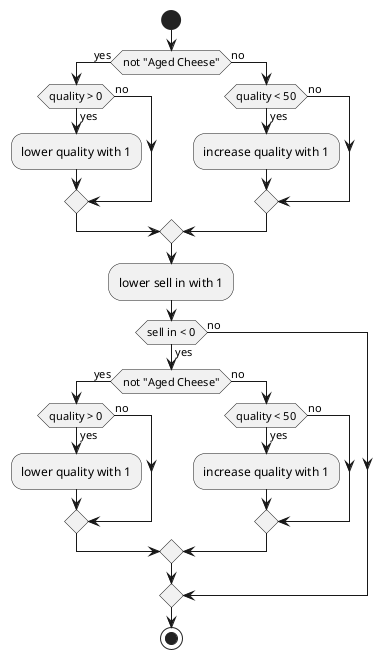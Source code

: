 @startuml

skinparam backgroundColor transparent

start

if (not "Aged Cheese") then (yes)
    if (quality > 0) then (yes)
        :lower quality with 1;
    else (no)
    endif
else (no)
    if (quality < 50) then (yes)
        :increase quality with 1;
    else (no)
    endif
endif

:lower sell in with 1;

if (sell in < 0) then (yes)
    if (not "Aged Cheese") then (yes)
        if (quality > 0) then (yes)
            :lower quality with 1;
        else (no)
        endif
    else (no)
        if (quality < 50) then (yes)
            :increase quality with 1;
        else (no)
        endif
    endif
    else (no)
endif

stop

@enduml
